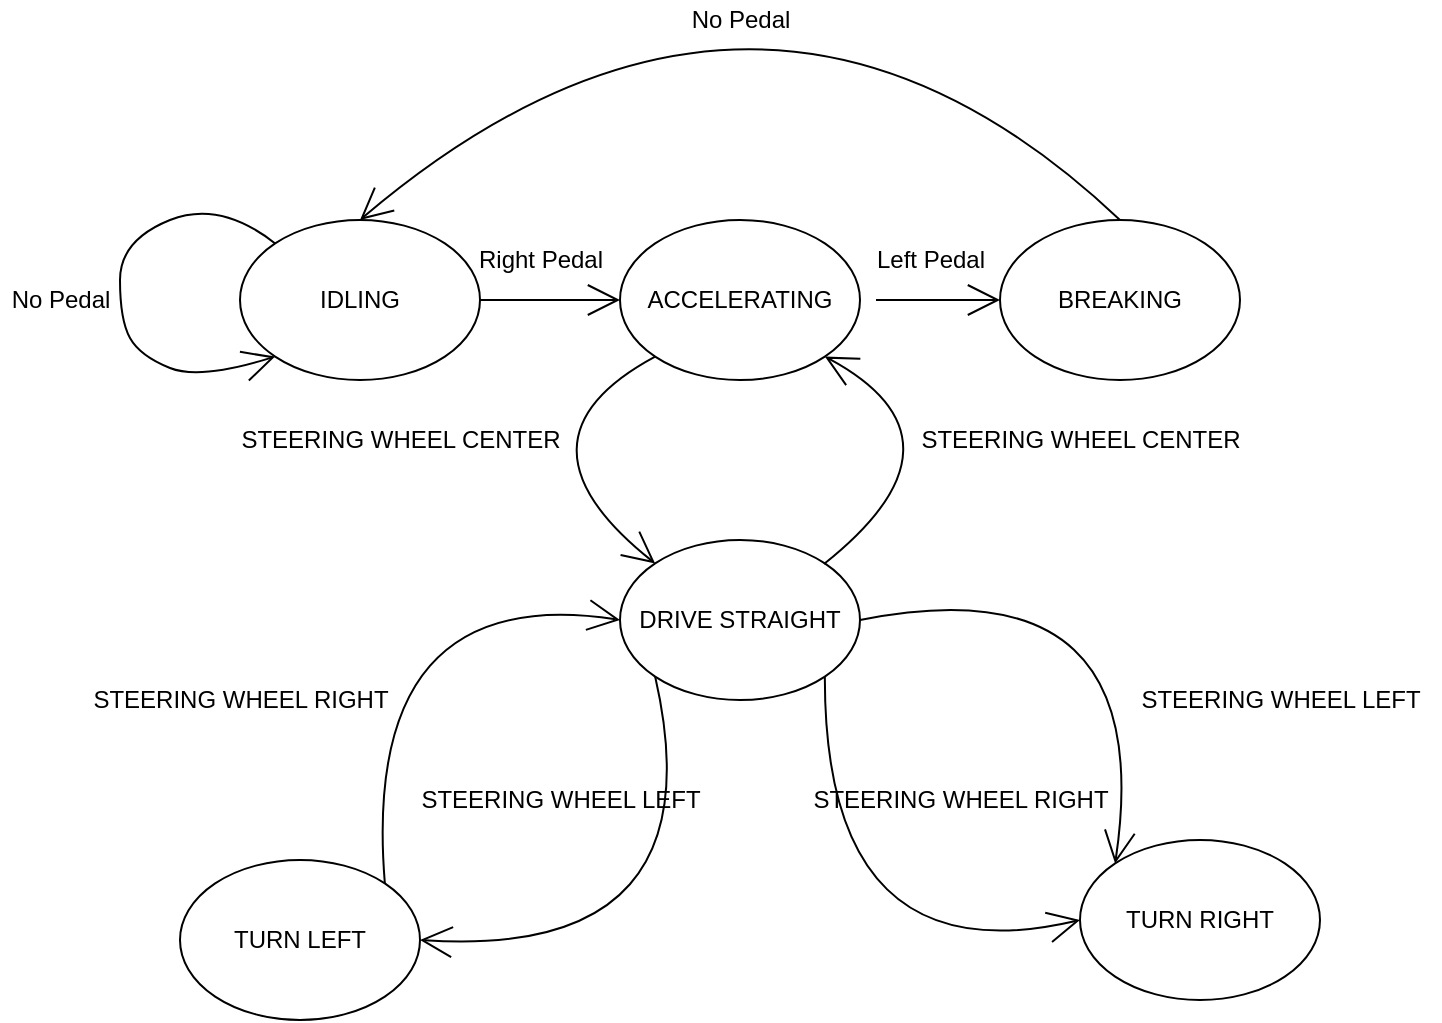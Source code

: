 <mxfile version="15.3.3" type="github">
  <diagram id="HUUJCQ676GlMmzVyTrFP" name="Page-1">
    <mxGraphModel dx="2125" dy="724" grid="1" gridSize="10" guides="1" tooltips="1" connect="1" arrows="1" fold="1" page="1" pageScale="1" pageWidth="827" pageHeight="1169" math="0" shadow="0">
      <root>
        <mxCell id="0" />
        <mxCell id="1" parent="0" />
        <mxCell id="gU54oy6tCczQ0m6YBUW8-6" style="edgeStyle=none;curved=1;rounded=0;orthogonalLoop=1;jettySize=auto;html=1;exitX=1;exitY=0.5;exitDx=0;exitDy=0;entryX=0;entryY=0.5;entryDx=0;entryDy=0;endArrow=open;startSize=14;endSize=14;sourcePerimeterSpacing=8;targetPerimeterSpacing=8;" edge="1" parent="1" source="gU54oy6tCczQ0m6YBUW8-1" target="gU54oy6tCczQ0m6YBUW8-2">
          <mxGeometry relative="1" as="geometry" />
        </mxCell>
        <mxCell id="gU54oy6tCczQ0m6YBUW8-1" value="IDLING" style="ellipse;whiteSpace=wrap;html=1;hachureGap=4;pointerEvents=0;" vertex="1" parent="1">
          <mxGeometry x="20" y="130" width="120" height="80" as="geometry" />
        </mxCell>
        <mxCell id="gU54oy6tCczQ0m6YBUW8-7" style="edgeStyle=none;curved=1;rounded=0;orthogonalLoop=1;jettySize=auto;html=1;entryX=0;entryY=0.5;entryDx=0;entryDy=0;endArrow=open;startSize=14;endSize=14;sourcePerimeterSpacing=8;targetPerimeterSpacing=8;" edge="1" parent="1" source="gU54oy6tCczQ0m6YBUW8-2" target="gU54oy6tCczQ0m6YBUW8-3">
          <mxGeometry relative="1" as="geometry" />
        </mxCell>
        <mxCell id="gU54oy6tCczQ0m6YBUW8-17" style="edgeStyle=none;curved=1;orthogonalLoop=1;jettySize=auto;html=1;exitX=0;exitY=1;exitDx=0;exitDy=0;entryX=0;entryY=0;entryDx=0;entryDy=0;endArrow=open;startSize=14;endSize=14;sourcePerimeterSpacing=8;targetPerimeterSpacing=8;" edge="1" parent="1" source="gU54oy6tCczQ0m6YBUW8-2" target="gU54oy6tCczQ0m6YBUW8-16">
          <mxGeometry relative="1" as="geometry">
            <Array as="points">
              <mxPoint x="150" y="240" />
            </Array>
          </mxGeometry>
        </mxCell>
        <mxCell id="gU54oy6tCczQ0m6YBUW8-2" value="ACCELERATING" style="ellipse;whiteSpace=wrap;html=1;hachureGap=4;pointerEvents=0;" vertex="1" parent="1">
          <mxGeometry x="210" y="130" width="120" height="80" as="geometry" />
        </mxCell>
        <mxCell id="gU54oy6tCczQ0m6YBUW8-10" style="edgeStyle=none;orthogonalLoop=1;jettySize=auto;html=1;endArrow=open;startSize=14;endSize=14;sourcePerimeterSpacing=8;targetPerimeterSpacing=8;curved=1;entryX=0.5;entryY=0;entryDx=0;entryDy=0;exitX=0.5;exitY=0;exitDx=0;exitDy=0;" edge="1" parent="1" source="gU54oy6tCczQ0m6YBUW8-3" target="gU54oy6tCczQ0m6YBUW8-1">
          <mxGeometry relative="1" as="geometry">
            <mxPoint x="460" y="70" as="targetPoint" />
            <Array as="points">
              <mxPoint x="280" y="-40" />
            </Array>
          </mxGeometry>
        </mxCell>
        <mxCell id="gU54oy6tCczQ0m6YBUW8-3" value="BREAKING" style="ellipse;whiteSpace=wrap;html=1;hachureGap=4;pointerEvents=0;" vertex="1" parent="1">
          <mxGeometry x="400" y="130" width="120" height="80" as="geometry" />
        </mxCell>
        <mxCell id="gU54oy6tCczQ0m6YBUW8-11" value="Right Pedal" style="text;html=1;align=center;verticalAlign=middle;resizable=0;points=[];autosize=1;strokeColor=none;fillColor=none;" vertex="1" parent="1">
          <mxGeometry x="130" y="140" width="80" height="20" as="geometry" />
        </mxCell>
        <mxCell id="gU54oy6tCczQ0m6YBUW8-12" value="Left Pedal" style="text;html=1;align=center;verticalAlign=middle;resizable=0;points=[];autosize=1;strokeColor=none;fillColor=none;" vertex="1" parent="1">
          <mxGeometry x="330" y="140" width="70" height="20" as="geometry" />
        </mxCell>
        <mxCell id="gU54oy6tCczQ0m6YBUW8-13" value="No Pedal" style="text;html=1;align=center;verticalAlign=middle;resizable=0;points=[];autosize=1;strokeColor=none;fillColor=none;" vertex="1" parent="1">
          <mxGeometry x="240" y="20" width="60" height="20" as="geometry" />
        </mxCell>
        <mxCell id="gU54oy6tCczQ0m6YBUW8-14" style="edgeStyle=none;curved=1;orthogonalLoop=1;jettySize=auto;html=1;exitX=0;exitY=0;exitDx=0;exitDy=0;entryX=0;entryY=1;entryDx=0;entryDy=0;endArrow=open;startSize=14;endSize=14;sourcePerimeterSpacing=8;targetPerimeterSpacing=8;" edge="1" parent="1" source="gU54oy6tCczQ0m6YBUW8-1" target="gU54oy6tCczQ0m6YBUW8-1">
          <mxGeometry relative="1" as="geometry">
            <Array as="points">
              <mxPoint x="10" y="120" />
              <mxPoint x="-40" y="140" />
              <mxPoint x="-40" y="180" />
              <mxPoint x="-30" y="198" />
              <mxPoint y="210" />
            </Array>
          </mxGeometry>
        </mxCell>
        <mxCell id="gU54oy6tCczQ0m6YBUW8-15" value="No Pedal" style="text;html=1;align=center;verticalAlign=middle;resizable=0;points=[];autosize=1;strokeColor=none;fillColor=none;" vertex="1" parent="1">
          <mxGeometry x="-100" y="160" width="60" height="20" as="geometry" />
        </mxCell>
        <mxCell id="gU54oy6tCczQ0m6YBUW8-26" style="edgeStyle=none;curved=1;orthogonalLoop=1;jettySize=auto;html=1;exitX=0;exitY=1;exitDx=0;exitDy=0;entryX=1;entryY=0.5;entryDx=0;entryDy=0;endArrow=open;startSize=14;endSize=14;sourcePerimeterSpacing=8;targetPerimeterSpacing=8;" edge="1" parent="1" source="gU54oy6tCczQ0m6YBUW8-16" target="gU54oy6tCczQ0m6YBUW8-21">
          <mxGeometry relative="1" as="geometry">
            <Array as="points">
              <mxPoint x="260" y="500" />
            </Array>
          </mxGeometry>
        </mxCell>
        <mxCell id="gU54oy6tCczQ0m6YBUW8-32" style="edgeStyle=none;curved=1;orthogonalLoop=1;jettySize=auto;html=1;exitX=1;exitY=1;exitDx=0;exitDy=0;entryX=0;entryY=0.5;entryDx=0;entryDy=0;endArrow=open;startSize=14;endSize=14;sourcePerimeterSpacing=8;targetPerimeterSpacing=8;" edge="1" parent="1" source="gU54oy6tCczQ0m6YBUW8-16" target="gU54oy6tCczQ0m6YBUW8-22">
          <mxGeometry relative="1" as="geometry">
            <Array as="points">
              <mxPoint x="312" y="510" />
            </Array>
          </mxGeometry>
        </mxCell>
        <mxCell id="gU54oy6tCczQ0m6YBUW8-34" style="edgeStyle=none;curved=1;orthogonalLoop=1;jettySize=auto;html=1;exitX=1;exitY=0.5;exitDx=0;exitDy=0;entryX=0;entryY=0;entryDx=0;entryDy=0;endArrow=open;startSize=14;endSize=14;sourcePerimeterSpacing=8;targetPerimeterSpacing=8;" edge="1" parent="1" source="gU54oy6tCczQ0m6YBUW8-16" target="gU54oy6tCczQ0m6YBUW8-22">
          <mxGeometry relative="1" as="geometry">
            <Array as="points">
              <mxPoint x="480" y="300" />
            </Array>
          </mxGeometry>
        </mxCell>
        <mxCell id="gU54oy6tCczQ0m6YBUW8-16" value="DRIVE STRAIGHT" style="ellipse;whiteSpace=wrap;html=1;hachureGap=4;pointerEvents=0;" vertex="1" parent="1">
          <mxGeometry x="210" y="290" width="120" height="80" as="geometry" />
        </mxCell>
        <mxCell id="gU54oy6tCczQ0m6YBUW8-18" style="edgeStyle=none;curved=1;orthogonalLoop=1;jettySize=auto;html=1;entryX=1;entryY=1;entryDx=0;entryDy=0;endArrow=open;startSize=14;endSize=14;sourcePerimeterSpacing=8;targetPerimeterSpacing=8;" edge="1" parent="1" target="gU54oy6tCczQ0m6YBUW8-2">
          <mxGeometry relative="1" as="geometry">
            <mxPoint x="312" y="302" as="sourcePoint" />
            <Array as="points">
              <mxPoint x="390" y="240" />
            </Array>
          </mxGeometry>
        </mxCell>
        <mxCell id="gU54oy6tCczQ0m6YBUW8-19" value="STEERING WHEEL CENTER" style="text;html=1;align=center;verticalAlign=middle;resizable=0;points=[];autosize=1;strokeColor=none;fillColor=none;" vertex="1" parent="1">
          <mxGeometry x="10" y="230" width="180" height="20" as="geometry" />
        </mxCell>
        <mxCell id="gU54oy6tCczQ0m6YBUW8-20" value="STEERING WHEEL CENTER" style="text;html=1;align=center;verticalAlign=middle;resizable=0;points=[];autosize=1;strokeColor=none;fillColor=none;" vertex="1" parent="1">
          <mxGeometry x="350" y="230" width="180" height="20" as="geometry" />
        </mxCell>
        <mxCell id="gU54oy6tCczQ0m6YBUW8-24" style="edgeStyle=none;curved=1;orthogonalLoop=1;jettySize=auto;html=1;exitX=1;exitY=0;exitDx=0;exitDy=0;entryX=0;entryY=0.5;entryDx=0;entryDy=0;endArrow=open;startSize=14;endSize=14;sourcePerimeterSpacing=8;targetPerimeterSpacing=8;" edge="1" parent="1" source="gU54oy6tCczQ0m6YBUW8-21" target="gU54oy6tCczQ0m6YBUW8-16">
          <mxGeometry relative="1" as="geometry">
            <Array as="points">
              <mxPoint x="80" y="310" />
            </Array>
          </mxGeometry>
        </mxCell>
        <mxCell id="gU54oy6tCczQ0m6YBUW8-21" value="TURN LEFT" style="ellipse;whiteSpace=wrap;html=1;hachureGap=4;pointerEvents=0;" vertex="1" parent="1">
          <mxGeometry x="-10" y="450" width="120" height="80" as="geometry" />
        </mxCell>
        <mxCell id="gU54oy6tCczQ0m6YBUW8-22" value="TURN RIGHT" style="ellipse;whiteSpace=wrap;html=1;hachureGap=4;pointerEvents=0;" vertex="1" parent="1">
          <mxGeometry x="440" y="440" width="120" height="80" as="geometry" />
        </mxCell>
        <mxCell id="gU54oy6tCczQ0m6YBUW8-25" value="STEERING WHEEL RIGHT" style="text;html=1;align=center;verticalAlign=middle;resizable=0;points=[];autosize=1;strokeColor=none;fillColor=none;" vertex="1" parent="1">
          <mxGeometry x="-60" y="360" width="160" height="20" as="geometry" />
        </mxCell>
        <mxCell id="gU54oy6tCczQ0m6YBUW8-27" value="STEERING WHEEL LEFT" style="text;html=1;align=center;verticalAlign=middle;resizable=0;points=[];autosize=1;strokeColor=none;fillColor=none;" vertex="1" parent="1">
          <mxGeometry x="100" y="410" width="160" height="20" as="geometry" />
        </mxCell>
        <mxCell id="gU54oy6tCczQ0m6YBUW8-33" value="STEERING WHEEL RIGHT" style="text;html=1;align=center;verticalAlign=middle;resizable=0;points=[];autosize=1;strokeColor=none;fillColor=none;" vertex="1" parent="1">
          <mxGeometry x="300" y="410" width="160" height="20" as="geometry" />
        </mxCell>
        <mxCell id="gU54oy6tCczQ0m6YBUW8-35" value="STEERING WHEEL LEFT" style="text;html=1;align=center;verticalAlign=middle;resizable=0;points=[];autosize=1;strokeColor=none;fillColor=none;" vertex="1" parent="1">
          <mxGeometry x="460" y="360" width="160" height="20" as="geometry" />
        </mxCell>
      </root>
    </mxGraphModel>
  </diagram>
</mxfile>
